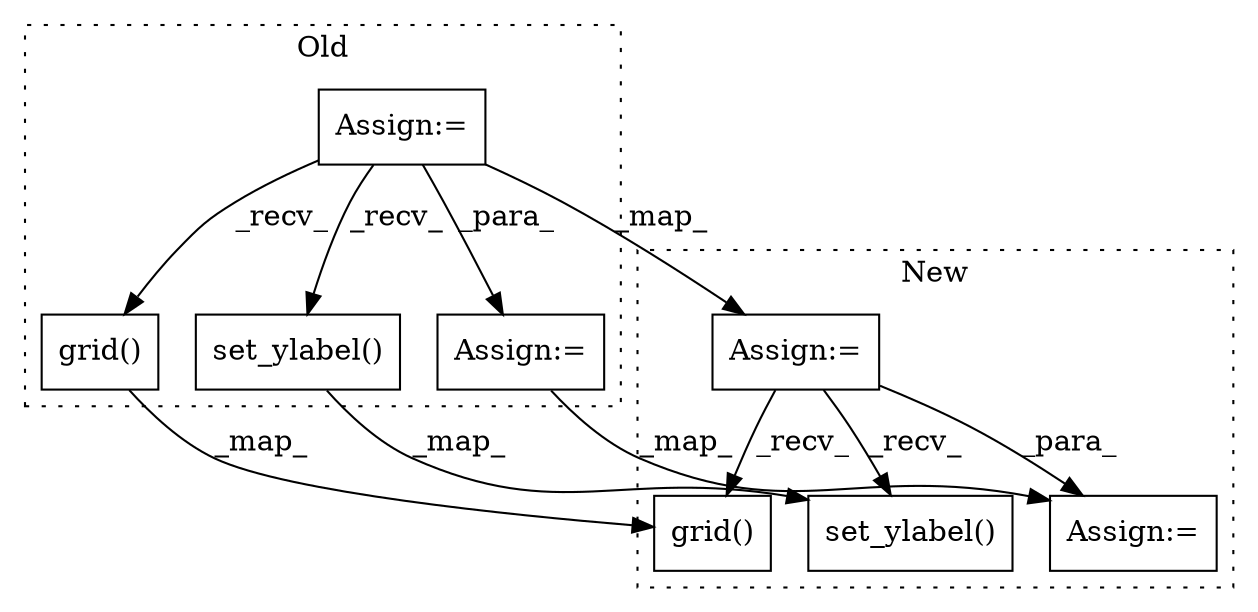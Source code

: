 digraph G {
subgraph cluster0 {
1 [label="grid()" a="75" s="7325,7343" l="13,1" shape="box"];
4 [label="Assign:=" a="68" s="6912" l="3" shape="box"];
5 [label="set_ylabel()" a="75" s="7677,7703" l="19,1" shape="box"];
8 [label="Assign:=" a="68" s="7078" l="3" shape="box"];
label = "Old";
style="dotted";
}
subgraph cluster1 {
2 [label="grid()" a="75" s="8117,8135" l="13,1" shape="box"];
3 [label="Assign:=" a="68" s="7663" l="3" shape="box"];
6 [label="set_ylabel()" a="75" s="8506,8532" l="19,1" shape="box"];
7 [label="Assign:=" a="68" s="7845" l="3" shape="box"];
label = "New";
style="dotted";
}
1 -> 2 [label="_map_"];
3 -> 2 [label="_recv_"];
3 -> 7 [label="_para_"];
3 -> 6 [label="_recv_"];
4 -> 5 [label="_recv_"];
4 -> 3 [label="_map_"];
4 -> 8 [label="_para_"];
4 -> 1 [label="_recv_"];
5 -> 6 [label="_map_"];
8 -> 7 [label="_map_"];
}